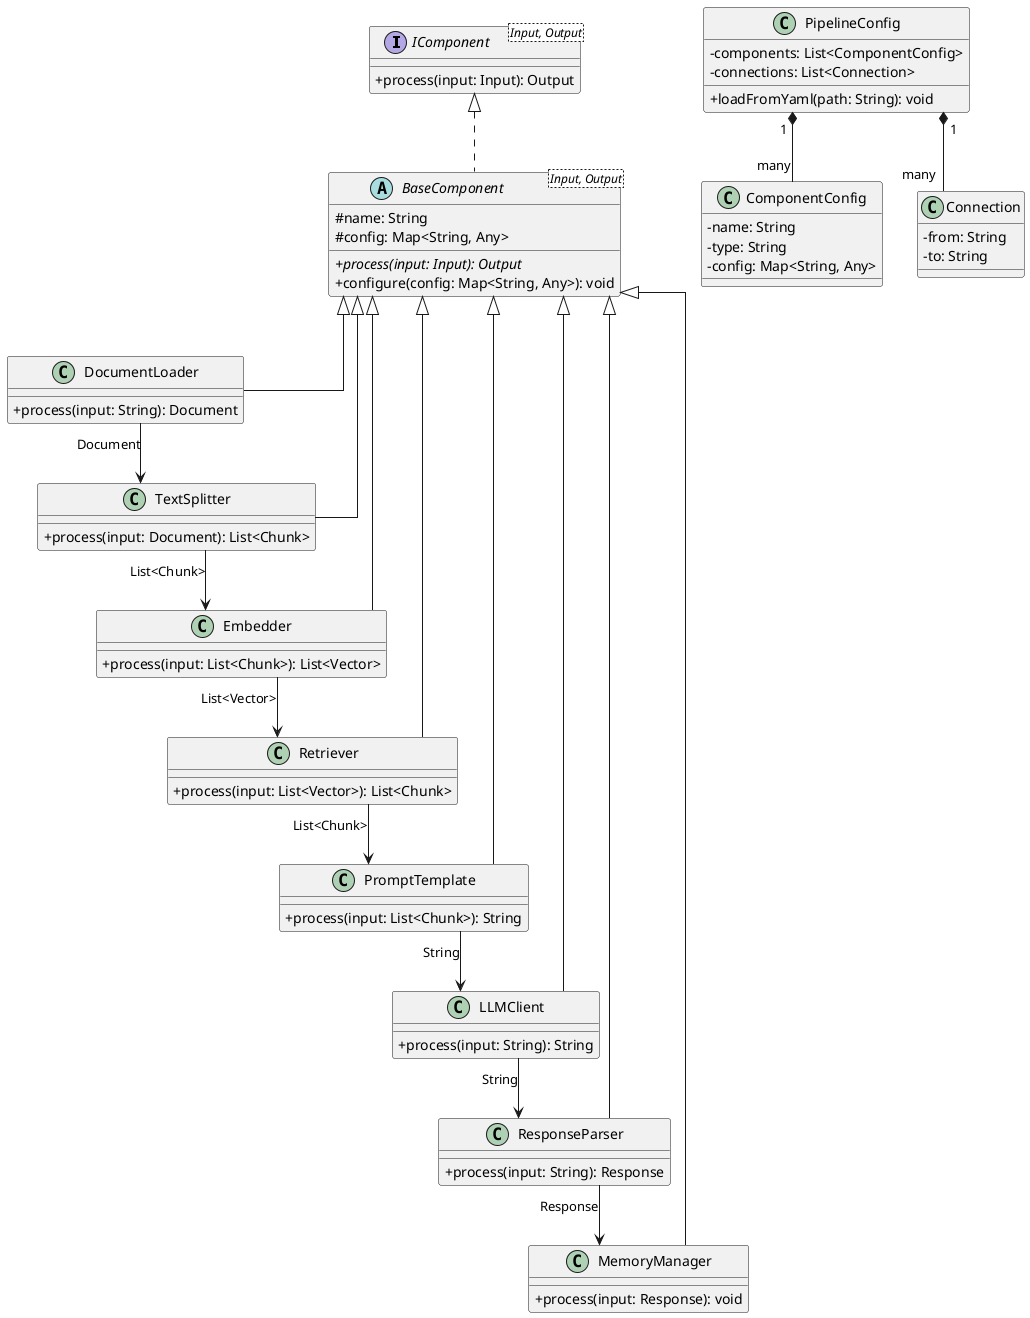 @startuml composable_component_framework_pattern

' Style settings
skinparam componentStyle uml2
skinparam classAttributeIconSize 0
skinparam linetype ortho

' Interface definition
interface IComponent<Input, Output> {
    +process(input: Input): Output
}

' Abstract base component
abstract class BaseComponent<Input, Output> {
    #name: String
    #config: Map<String, Any>
    +{abstract} process(input: Input): Output
    +configure(config: Map<String, Any>): void
}

' Concrete components
class DocumentLoader {
    +process(input: String): Document
}

class TextSplitter {
    +process(input: Document): List<Chunk>
}

class Embedder {
    +process(input: List<Chunk>): List<Vector>
}

class Retriever {
    +process(input: List<Vector>): List<Chunk>
}

class PromptTemplate {
    +process(input: List<Chunk>): String
}

class LLMClient {
    +process(input: String): String
}

class ResponseParser {
    +process(input: String): Response
}

class MemoryManager {
    +process(input: Response): void
}

' Pipeline configuration
class PipelineConfig {
    -components: List<ComponentConfig>
    -connections: List<Connection>
    +loadFromYaml(path: String): void
}

class ComponentConfig {
    -name: String
    -type: String
    -config: Map<String, Any>
}

class Connection {
    -from: String
    -to: String
}

' Relationships
IComponent <|.. BaseComponent
BaseComponent <|-- DocumentLoader
BaseComponent <|-- TextSplitter
BaseComponent <|-- Embedder
BaseComponent <|-- Retriever
BaseComponent <|-- PromptTemplate
BaseComponent <|-- LLMClient
BaseComponent <|-- ResponseParser
BaseComponent <|-- MemoryManager

PipelineConfig "1" *-- "many" ComponentConfig
PipelineConfig "1" *-- "many" Connection

' Pipeline flow (use associations)
DocumentLoader --> TextSplitter : "Document"
TextSplitter --> Embedder : "List<Chunk>"
Embedder --> Retriever : "List<Vector>"
Retriever --> PromptTemplate : "List<Chunk>"
PromptTemplate --> LLMClient : "String"
LLMClient --> ResponseParser : "String"
ResponseParser --> MemoryManager : "Response"

@enduml 